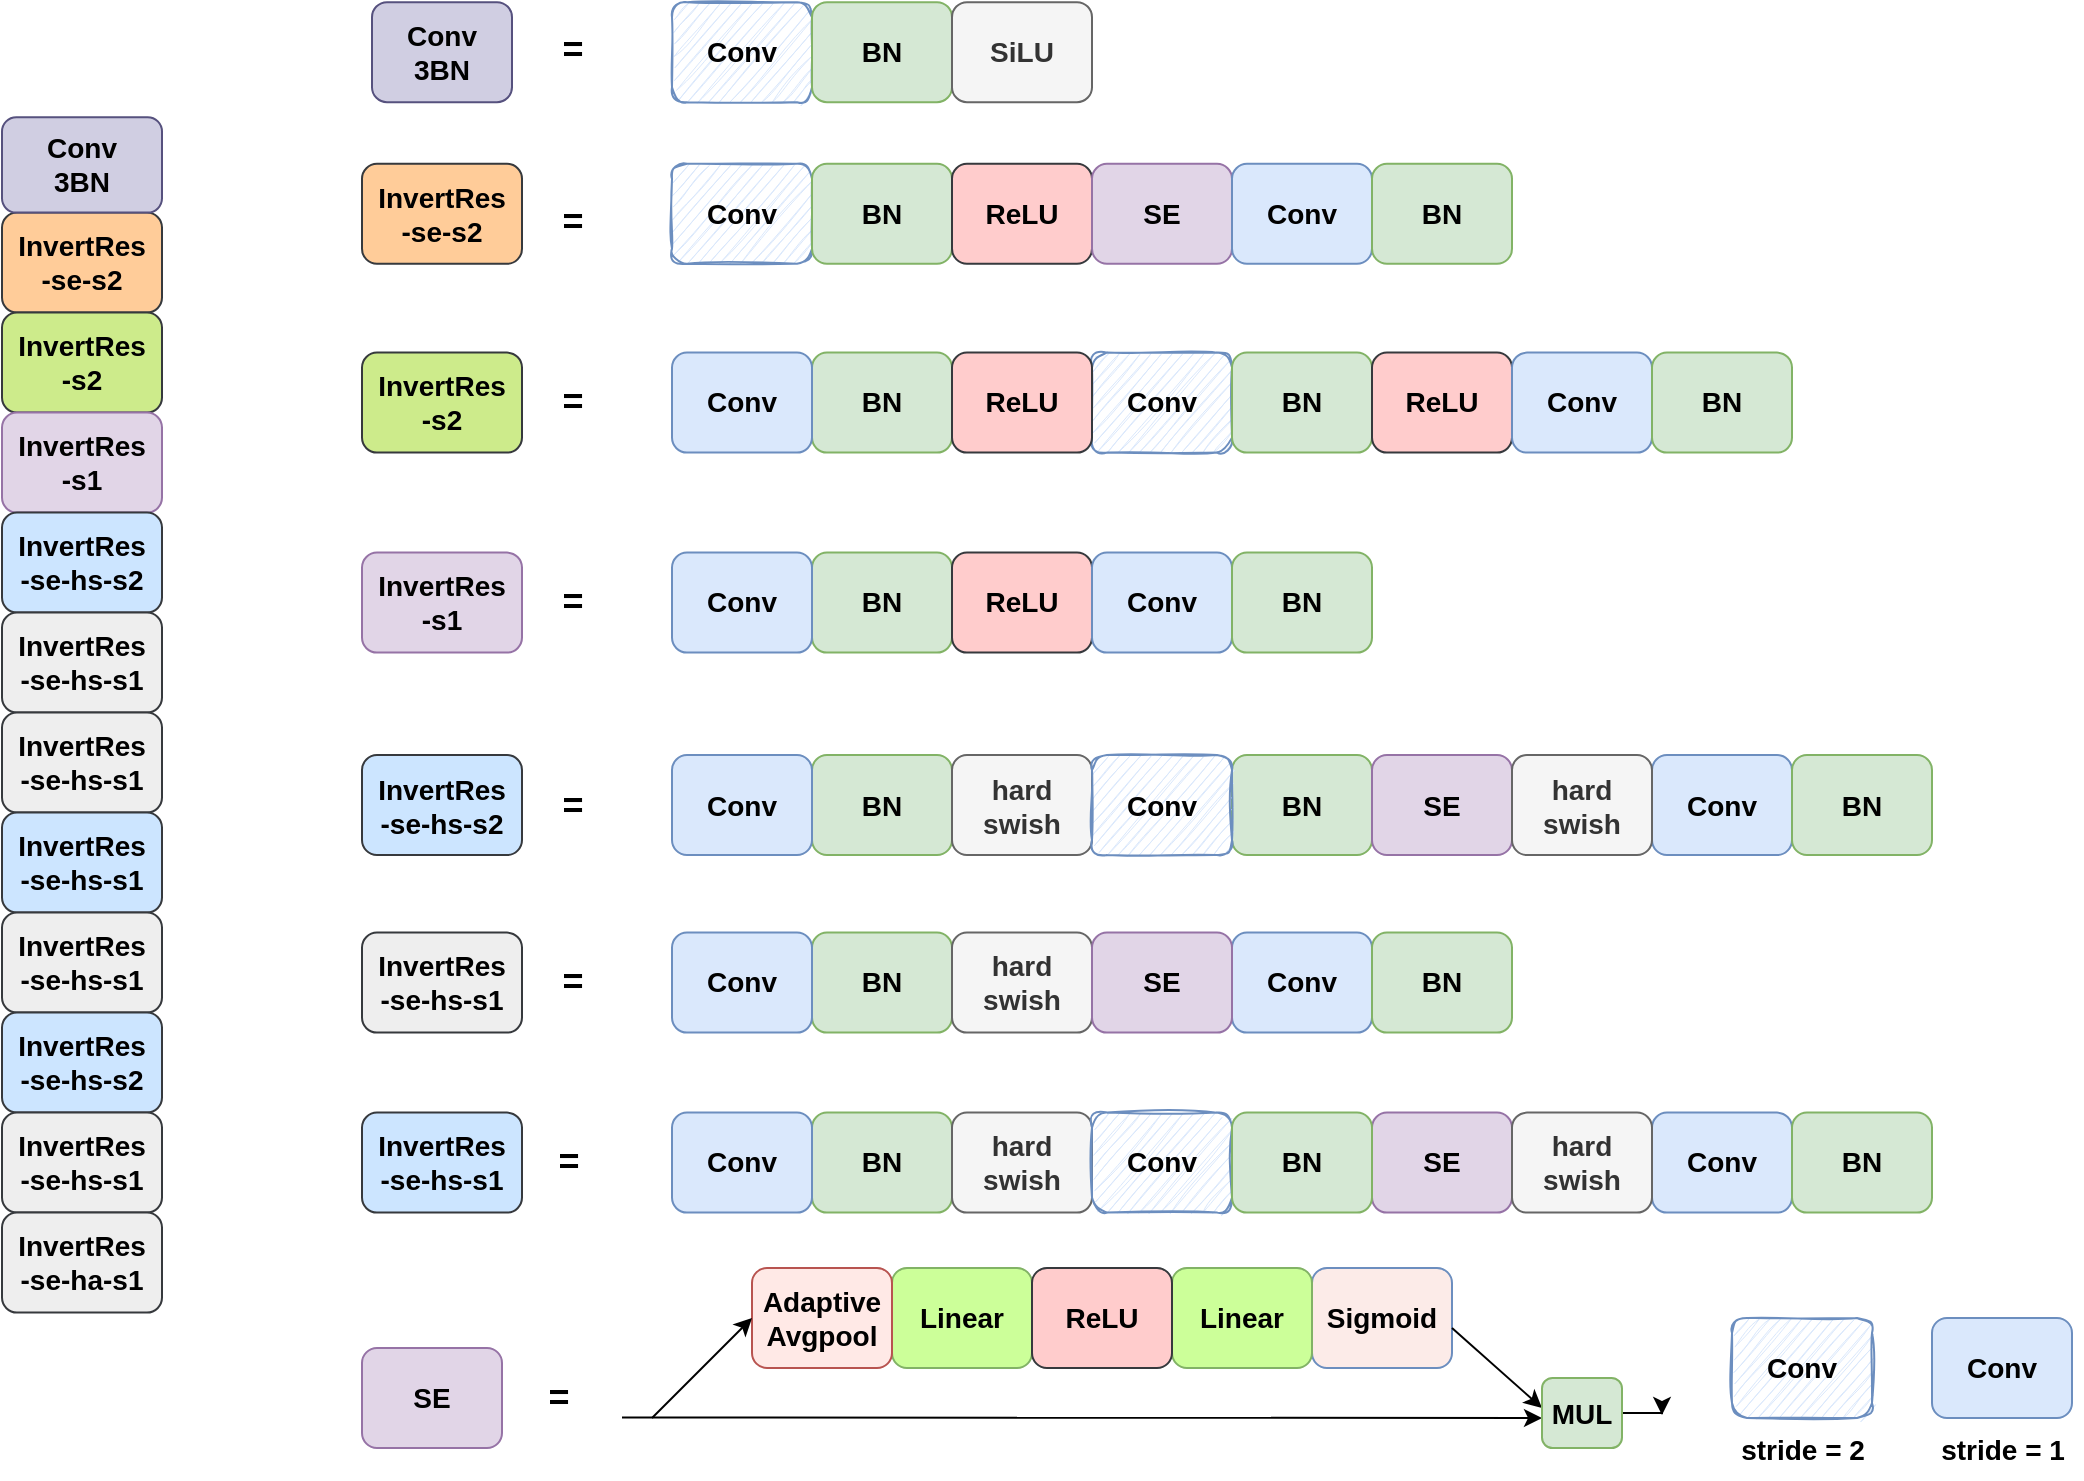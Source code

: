 <mxfile version="17.3.0" type="github">
  <diagram id="fFLvebXXGbW9vtuVLZE-" name="Page-1">
    <mxGraphModel dx="1718" dy="834" grid="1" gridSize="10" guides="1" tooltips="1" connect="1" arrows="1" fold="1" page="1" pageScale="1" pageWidth="2339" pageHeight="3300" math="0" shadow="0">
      <root>
        <mxCell id="0" />
        <mxCell id="1" parent="0" />
        <mxCell id="UiQHVCy8hmidQ73-cAbD-14" value="&lt;b&gt;&lt;font style=&quot;font-size: 14px&quot;&gt;Conv&lt;br&gt;3BN&lt;/font&gt;&lt;/b&gt;" style="rounded=1;whiteSpace=wrap;html=1;fillColor=#d0cee2;strokeColor=#56517e;" vertex="1" parent="1">
          <mxGeometry x="805" y="147.09" width="70" height="50" as="geometry" />
        </mxCell>
        <mxCell id="UiQHVCy8hmidQ73-cAbD-15" value="&lt;b&gt;&lt;font style=&quot;font-size: 14px&quot;&gt;Conv&lt;br&gt;&lt;/font&gt;&lt;/b&gt;" style="rounded=1;whiteSpace=wrap;html=1;fillColor=#dae8fc;strokeColor=#6c8ebf;sketch=1;" vertex="1" parent="1">
          <mxGeometry x="955" y="147.09" width="70" height="50" as="geometry" />
        </mxCell>
        <mxCell id="UiQHVCy8hmidQ73-cAbD-16" value="&lt;b&gt;&lt;font style=&quot;font-size: 14px&quot;&gt;BN&lt;br&gt;&lt;/font&gt;&lt;/b&gt;" style="rounded=1;whiteSpace=wrap;html=1;fillColor=#d5e8d4;strokeColor=#82b366;" vertex="1" parent="1">
          <mxGeometry x="1025" y="147.09" width="70" height="50" as="geometry" />
        </mxCell>
        <mxCell id="UiQHVCy8hmidQ73-cAbD-17" value="&lt;b&gt;&lt;font style=&quot;font-size: 14px&quot;&gt;SiLU&lt;br&gt;&lt;/font&gt;&lt;/b&gt;" style="rounded=1;whiteSpace=wrap;html=1;fillColor=#f5f5f5;strokeColor=#666666;fontColor=#333333;" vertex="1" parent="1">
          <mxGeometry x="1095" y="147.09" width="70" height="50" as="geometry" />
        </mxCell>
        <mxCell id="UiQHVCy8hmidQ73-cAbD-18" value="&lt;b&gt;&lt;font style=&quot;font-size: 18px&quot;&gt;=&lt;/font&gt;&lt;/b&gt;" style="text;html=1;align=center;verticalAlign=middle;resizable=0;points=[];autosize=1;strokeColor=none;fillColor=none;fontSize=14;" vertex="1" parent="1">
          <mxGeometry x="890" y="161.09" width="30" height="20" as="geometry" />
        </mxCell>
        <mxCell id="UiQHVCy8hmidQ73-cAbD-123" value="&lt;b&gt;&lt;font style=&quot;font-size: 14px&quot;&gt;Conv&lt;br&gt;&lt;/font&gt;&lt;/b&gt;" style="rounded=1;whiteSpace=wrap;html=1;fillColor=#dae8fc;strokeColor=#6c8ebf;gradientColor=none;glass=0;sketch=1;" vertex="1" parent="1">
          <mxGeometry x="1485" y="805.0" width="70" height="50" as="geometry" />
        </mxCell>
        <mxCell id="UiQHVCy8hmidQ73-cAbD-124" value="&lt;b&gt;&lt;font style=&quot;font-size: 14px&quot;&gt;stride = 2&lt;/font&gt;&lt;/b&gt;" style="text;html=1;align=center;verticalAlign=middle;resizable=0;points=[];autosize=1;strokeColor=none;fillColor=none;fontSize=18;" vertex="1" parent="1">
          <mxGeometry x="1480" y="855.0" width="80" height="30" as="geometry" />
        </mxCell>
        <mxCell id="UiQHVCy8hmidQ73-cAbD-125" value="&lt;b&gt;&lt;font style=&quot;font-size: 14px&quot;&gt;stride = 1&lt;/font&gt;&lt;/b&gt;" style="text;html=1;align=center;verticalAlign=middle;resizable=0;points=[];autosize=1;strokeColor=none;fillColor=none;fontSize=18;" vertex="1" parent="1">
          <mxGeometry x="1580" y="855.0" width="80" height="30" as="geometry" />
        </mxCell>
        <mxCell id="UiQHVCy8hmidQ73-cAbD-126" value="&lt;b&gt;&lt;font style=&quot;font-size: 14px&quot;&gt;Conv&lt;br&gt;&lt;/font&gt;&lt;/b&gt;" style="rounded=1;whiteSpace=wrap;html=1;fillColor=#dae8fc;strokeColor=#6c8ebf;" vertex="1" parent="1">
          <mxGeometry x="1585" y="805.0" width="70" height="50" as="geometry" />
        </mxCell>
        <mxCell id="UiQHVCy8hmidQ73-cAbD-127" value="&lt;b&gt;&lt;font style=&quot;font-size: 14px&quot;&gt;InvertRes&lt;br&gt;-se-s2&lt;br&gt;&lt;/font&gt;&lt;/b&gt;" style="rounded=1;whiteSpace=wrap;html=1;fillColor=#ffcc99;strokeColor=#36393d;" vertex="1" parent="1">
          <mxGeometry x="620" y="252.31" width="80" height="50" as="geometry" />
        </mxCell>
        <mxCell id="UiQHVCy8hmidQ73-cAbD-128" value="&lt;b&gt;&lt;font style=&quot;font-size: 14px&quot;&gt;Conv&lt;br&gt;3BN&lt;/font&gt;&lt;/b&gt;" style="rounded=1;whiteSpace=wrap;html=1;fillColor=#d0cee2;strokeColor=#56517e;" vertex="1" parent="1">
          <mxGeometry x="620" y="204.61" width="80" height="47.7" as="geometry" />
        </mxCell>
        <mxCell id="UiQHVCy8hmidQ73-cAbD-180" value="&lt;b&gt;&lt;font style=&quot;font-size: 14px&quot;&gt;InvertRes&lt;br&gt;-s2&lt;br&gt;&lt;/font&gt;&lt;/b&gt;" style="rounded=1;whiteSpace=wrap;html=1;fillColor=#cdeb8b;strokeColor=#36393d;" vertex="1" parent="1">
          <mxGeometry x="620" y="302.31" width="80" height="50" as="geometry" />
        </mxCell>
        <mxCell id="UiQHVCy8hmidQ73-cAbD-181" value="&lt;b&gt;&lt;font style=&quot;font-size: 14px&quot;&gt;InvertRes&lt;br&gt;-s1&lt;br&gt;&lt;/font&gt;&lt;/b&gt;" style="rounded=1;whiteSpace=wrap;html=1;fillColor=#e1d5e7;strokeColor=#9673a6;" vertex="1" parent="1">
          <mxGeometry x="620" y="352.31" width="80" height="50" as="geometry" />
        </mxCell>
        <mxCell id="UiQHVCy8hmidQ73-cAbD-182" value="&lt;b&gt;&lt;font style=&quot;font-size: 14px&quot;&gt;InvertRes&lt;br&gt;-se-hs-s2&lt;br&gt;&lt;/font&gt;&lt;/b&gt;" style="rounded=1;whiteSpace=wrap;html=1;fillColor=#cce5ff;strokeColor=#36393d;" vertex="1" parent="1">
          <mxGeometry x="620" y="402.31" width="80" height="50" as="geometry" />
        </mxCell>
        <mxCell id="UiQHVCy8hmidQ73-cAbD-183" value="&lt;b&gt;&lt;font style=&quot;font-size: 14px&quot;&gt;InvertRes&lt;br&gt;-se-hs-s1&lt;br&gt;&lt;/font&gt;&lt;/b&gt;" style="rounded=1;whiteSpace=wrap;html=1;fillColor=#eeeeee;strokeColor=#36393d;" vertex="1" parent="1">
          <mxGeometry x="620" y="452.31" width="80" height="50" as="geometry" />
        </mxCell>
        <mxCell id="UiQHVCy8hmidQ73-cAbD-184" value="&lt;b&gt;&lt;font style=&quot;font-size: 14px&quot;&gt;InvertRes&lt;br&gt;-se-hs-s1&lt;br&gt;&lt;/font&gt;&lt;/b&gt;" style="rounded=1;whiteSpace=wrap;html=1;fillColor=#eeeeee;strokeColor=#36393d;" vertex="1" parent="1">
          <mxGeometry x="620" y="502.31" width="80" height="50" as="geometry" />
        </mxCell>
        <mxCell id="UiQHVCy8hmidQ73-cAbD-185" value="&lt;b&gt;&lt;font style=&quot;font-size: 14px&quot;&gt;InvertRes&lt;br&gt;-se-hs-s1&lt;br&gt;&lt;/font&gt;&lt;/b&gt;" style="rounded=1;whiteSpace=wrap;html=1;fillColor=#cce5ff;strokeColor=#36393d;" vertex="1" parent="1">
          <mxGeometry x="620" y="552.31" width="80" height="50" as="geometry" />
        </mxCell>
        <mxCell id="UiQHVCy8hmidQ73-cAbD-186" value="&lt;b&gt;&lt;font style=&quot;font-size: 14px&quot;&gt;InvertRes&lt;br&gt;-se-hs-s1&lt;br&gt;&lt;/font&gt;&lt;/b&gt;" style="rounded=1;whiteSpace=wrap;html=1;fillColor=#eeeeee;strokeColor=#36393d;" vertex="1" parent="1">
          <mxGeometry x="620" y="602.31" width="80" height="50" as="geometry" />
        </mxCell>
        <mxCell id="UiQHVCy8hmidQ73-cAbD-187" value="&lt;b&gt;&lt;font style=&quot;font-size: 14px&quot;&gt;InvertRes&lt;br&gt;-se-hs-s2&lt;br&gt;&lt;/font&gt;&lt;/b&gt;" style="rounded=1;whiteSpace=wrap;html=1;fillColor=#cce5ff;strokeColor=#36393d;" vertex="1" parent="1">
          <mxGeometry x="620" y="652.31" width="80" height="50" as="geometry" />
        </mxCell>
        <mxCell id="UiQHVCy8hmidQ73-cAbD-188" value="&lt;b&gt;&lt;font style=&quot;font-size: 14px&quot;&gt;InvertRes&lt;br&gt;-se-hs-s1&lt;br&gt;&lt;/font&gt;&lt;/b&gt;" style="rounded=1;whiteSpace=wrap;html=1;fillColor=#eeeeee;strokeColor=#36393d;" vertex="1" parent="1">
          <mxGeometry x="620" y="702.31" width="80" height="50" as="geometry" />
        </mxCell>
        <mxCell id="UiQHVCy8hmidQ73-cAbD-189" value="&lt;b&gt;&lt;font style=&quot;font-size: 14px&quot;&gt;InvertRes&lt;br&gt;-se-ha-s1&lt;br&gt;&lt;/font&gt;&lt;/b&gt;" style="rounded=1;whiteSpace=wrap;html=1;fillColor=#eeeeee;strokeColor=#36393d;" vertex="1" parent="1">
          <mxGeometry x="620" y="752.31" width="80" height="50" as="geometry" />
        </mxCell>
        <mxCell id="UiQHVCy8hmidQ73-cAbD-190" value="&lt;b&gt;&lt;font style=&quot;font-size: 14px&quot;&gt;InvertRes&lt;br&gt;-se-s2&lt;br&gt;&lt;/font&gt;&lt;/b&gt;" style="rounded=1;whiteSpace=wrap;html=1;fillColor=#ffcc99;strokeColor=#36393d;" vertex="1" parent="1">
          <mxGeometry x="800" y="227.9" width="80" height="50" as="geometry" />
        </mxCell>
        <mxCell id="UiQHVCy8hmidQ73-cAbD-191" value="&lt;b&gt;&lt;font style=&quot;font-size: 18px&quot;&gt;=&lt;/font&gt;&lt;/b&gt;" style="text;html=1;align=center;verticalAlign=middle;resizable=0;points=[];autosize=1;strokeColor=none;fillColor=none;fontSize=14;" vertex="1" parent="1">
          <mxGeometry x="890" y="247.4" width="30" height="20" as="geometry" />
        </mxCell>
        <mxCell id="UiQHVCy8hmidQ73-cAbD-192" value="&lt;b&gt;&lt;font style=&quot;font-size: 14px&quot;&gt;Conv&lt;br&gt;&lt;/font&gt;&lt;/b&gt;" style="rounded=1;whiteSpace=wrap;html=1;fillColor=#dae8fc;strokeColor=#6c8ebf;sketch=1;" vertex="1" parent="1">
          <mxGeometry x="955" y="227.9" width="70" height="50" as="geometry" />
        </mxCell>
        <mxCell id="UiQHVCy8hmidQ73-cAbD-193" value="&lt;b&gt;&lt;font style=&quot;font-size: 14px&quot;&gt;BN&lt;br&gt;&lt;/font&gt;&lt;/b&gt;" style="rounded=1;whiteSpace=wrap;html=1;fillColor=#d5e8d4;strokeColor=#82b366;" vertex="1" parent="1">
          <mxGeometry x="1025" y="227.9" width="70" height="50" as="geometry" />
        </mxCell>
        <mxCell id="UiQHVCy8hmidQ73-cAbD-194" value="&lt;b&gt;&lt;font style=&quot;font-size: 14px&quot;&gt;ReLU&lt;br&gt;&lt;/font&gt;&lt;/b&gt;" style="rounded=1;whiteSpace=wrap;html=1;fillColor=#ffcccc;strokeColor=#36393d;" vertex="1" parent="1">
          <mxGeometry x="1095" y="227.9" width="70" height="50" as="geometry" />
        </mxCell>
        <mxCell id="UiQHVCy8hmidQ73-cAbD-195" value="&lt;b&gt;&lt;font style=&quot;font-size: 14px&quot;&gt;SE&lt;br&gt;&lt;/font&gt;&lt;/b&gt;" style="rounded=1;whiteSpace=wrap;html=1;fillColor=#e1d5e7;strokeColor=#9673a6;" vertex="1" parent="1">
          <mxGeometry x="1165" y="227.9" width="70" height="50" as="geometry" />
        </mxCell>
        <mxCell id="UiQHVCy8hmidQ73-cAbD-198" value="&lt;b&gt;&lt;font style=&quot;font-size: 14px&quot;&gt;Conv&lt;br&gt;&lt;/font&gt;&lt;/b&gt;" style="rounded=1;whiteSpace=wrap;html=1;fillColor=#dae8fc;strokeColor=#6c8ebf;" vertex="1" parent="1">
          <mxGeometry x="1235" y="227.9" width="70" height="50" as="geometry" />
        </mxCell>
        <mxCell id="UiQHVCy8hmidQ73-cAbD-199" value="&lt;b&gt;&lt;font style=&quot;font-size: 14px&quot;&gt;BN&lt;br&gt;&lt;/font&gt;&lt;/b&gt;" style="rounded=1;whiteSpace=wrap;html=1;fillColor=#d5e8d4;strokeColor=#82b366;" vertex="1" parent="1">
          <mxGeometry x="1305" y="227.9" width="70" height="50" as="geometry" />
        </mxCell>
        <mxCell id="UiQHVCy8hmidQ73-cAbD-200" value="&lt;b&gt;&lt;font style=&quot;font-size: 14px&quot;&gt;InvertRes&lt;br&gt;-s2&lt;br&gt;&lt;/font&gt;&lt;/b&gt;" style="rounded=1;whiteSpace=wrap;html=1;fillColor=#cdeb8b;strokeColor=#36393d;" vertex="1" parent="1">
          <mxGeometry x="800" y="322.31" width="80" height="50" as="geometry" />
        </mxCell>
        <mxCell id="UiQHVCy8hmidQ73-cAbD-201" value="&lt;b&gt;&lt;font style=&quot;font-size: 18px&quot;&gt;=&lt;/font&gt;&lt;/b&gt;" style="text;html=1;align=center;verticalAlign=middle;resizable=0;points=[];autosize=1;strokeColor=none;fillColor=none;fontSize=14;" vertex="1" parent="1">
          <mxGeometry x="890" y="337.31" width="30" height="20" as="geometry" />
        </mxCell>
        <mxCell id="UiQHVCy8hmidQ73-cAbD-202" value="&lt;b&gt;&lt;font style=&quot;font-size: 14px&quot;&gt;Conv&lt;br&gt;&lt;/font&gt;&lt;/b&gt;" style="rounded=1;whiteSpace=wrap;html=1;fillColor=#dae8fc;strokeColor=#6c8ebf;sketch=1;" vertex="1" parent="1">
          <mxGeometry x="1165" y="322.31" width="70" height="50" as="geometry" />
        </mxCell>
        <mxCell id="UiQHVCy8hmidQ73-cAbD-203" value="&lt;b&gt;&lt;font style=&quot;font-size: 14px&quot;&gt;BN&lt;br&gt;&lt;/font&gt;&lt;/b&gt;" style="rounded=1;whiteSpace=wrap;html=1;fillColor=#d5e8d4;strokeColor=#82b366;" vertex="1" parent="1">
          <mxGeometry x="1025" y="322.31" width="70" height="50" as="geometry" />
        </mxCell>
        <mxCell id="UiQHVCy8hmidQ73-cAbD-204" value="&lt;b&gt;&lt;font style=&quot;font-size: 14px&quot;&gt;ReLU&lt;br&gt;&lt;/font&gt;&lt;/b&gt;" style="rounded=1;whiteSpace=wrap;html=1;fillColor=#ffcccc;strokeColor=#36393d;" vertex="1" parent="1">
          <mxGeometry x="1095" y="322.31" width="70" height="50" as="geometry" />
        </mxCell>
        <mxCell id="UiQHVCy8hmidQ73-cAbD-206" value="&lt;b&gt;&lt;font style=&quot;font-size: 14px&quot;&gt;Conv&lt;br&gt;&lt;/font&gt;&lt;/b&gt;" style="rounded=1;whiteSpace=wrap;html=1;fillColor=#dae8fc;strokeColor=#6c8ebf;" vertex="1" parent="1">
          <mxGeometry x="955" y="322.31" width="70" height="50" as="geometry" />
        </mxCell>
        <mxCell id="UiQHVCy8hmidQ73-cAbD-207" value="&lt;b&gt;&lt;font style=&quot;font-size: 14px&quot;&gt;BN&lt;br&gt;&lt;/font&gt;&lt;/b&gt;" style="rounded=1;whiteSpace=wrap;html=1;fillColor=#d5e8d4;strokeColor=#82b366;" vertex="1" parent="1">
          <mxGeometry x="1235" y="322.31" width="70" height="50" as="geometry" />
        </mxCell>
        <mxCell id="UiQHVCy8hmidQ73-cAbD-208" value="&lt;b&gt;&lt;font style=&quot;font-size: 14px&quot;&gt;ReLU&lt;br&gt;&lt;/font&gt;&lt;/b&gt;" style="rounded=1;whiteSpace=wrap;html=1;fillColor=#ffcccc;strokeColor=#36393d;" vertex="1" parent="1">
          <mxGeometry x="1305" y="322.31" width="70" height="50" as="geometry" />
        </mxCell>
        <mxCell id="UiQHVCy8hmidQ73-cAbD-210" value="&lt;b&gt;&lt;font style=&quot;font-size: 14px&quot;&gt;Conv&lt;br&gt;&lt;/font&gt;&lt;/b&gt;" style="rounded=1;whiteSpace=wrap;html=1;fillColor=#dae8fc;strokeColor=#6c8ebf;" vertex="1" parent="1">
          <mxGeometry x="1375" y="322.31" width="70" height="50" as="geometry" />
        </mxCell>
        <mxCell id="UiQHVCy8hmidQ73-cAbD-211" value="&lt;b&gt;&lt;font style=&quot;font-size: 14px&quot;&gt;BN&lt;br&gt;&lt;/font&gt;&lt;/b&gt;" style="rounded=1;whiteSpace=wrap;html=1;fillColor=#d5e8d4;strokeColor=#82b366;" vertex="1" parent="1">
          <mxGeometry x="1445" y="322.31" width="70" height="50" as="geometry" />
        </mxCell>
        <mxCell id="UiQHVCy8hmidQ73-cAbD-212" value="&lt;b&gt;&lt;font style=&quot;font-size: 14px&quot;&gt;InvertRes&lt;br&gt;-s1&lt;br&gt;&lt;/font&gt;&lt;/b&gt;" style="rounded=1;whiteSpace=wrap;html=1;fillColor=#e1d5e7;strokeColor=#9673a6;" vertex="1" parent="1">
          <mxGeometry x="800" y="422.31" width="80" height="50" as="geometry" />
        </mxCell>
        <mxCell id="UiQHVCy8hmidQ73-cAbD-213" value="&lt;b&gt;&lt;font style=&quot;font-size: 18px&quot;&gt;=&lt;/font&gt;&lt;/b&gt;" style="text;html=1;align=center;verticalAlign=middle;resizable=0;points=[];autosize=1;strokeColor=none;fillColor=none;fontSize=14;" vertex="1" parent="1">
          <mxGeometry x="890" y="437.31" width="30" height="20" as="geometry" />
        </mxCell>
        <mxCell id="UiQHVCy8hmidQ73-cAbD-215" value="&lt;b&gt;&lt;font style=&quot;font-size: 14px&quot;&gt;BN&lt;br&gt;&lt;/font&gt;&lt;/b&gt;" style="rounded=1;whiteSpace=wrap;html=1;fillColor=#d5e8d4;strokeColor=#82b366;" vertex="1" parent="1">
          <mxGeometry x="1025" y="422.31" width="70" height="50" as="geometry" />
        </mxCell>
        <mxCell id="UiQHVCy8hmidQ73-cAbD-216" value="&lt;b&gt;&lt;font style=&quot;font-size: 14px&quot;&gt;ReLU&lt;br&gt;&lt;/font&gt;&lt;/b&gt;" style="rounded=1;whiteSpace=wrap;html=1;fillColor=#ffcccc;strokeColor=#36393d;" vertex="1" parent="1">
          <mxGeometry x="1095" y="422.31" width="70" height="50" as="geometry" />
        </mxCell>
        <mxCell id="UiQHVCy8hmidQ73-cAbD-218" value="&lt;b&gt;&lt;font style=&quot;font-size: 14px&quot;&gt;Conv&lt;br&gt;&lt;/font&gt;&lt;/b&gt;" style="rounded=1;whiteSpace=wrap;html=1;fillColor=#dae8fc;strokeColor=#6c8ebf;" vertex="1" parent="1">
          <mxGeometry x="1165" y="422.31" width="70" height="50" as="geometry" />
        </mxCell>
        <mxCell id="UiQHVCy8hmidQ73-cAbD-219" value="&lt;b&gt;&lt;font style=&quot;font-size: 14px&quot;&gt;BN&lt;br&gt;&lt;/font&gt;&lt;/b&gt;" style="rounded=1;whiteSpace=wrap;html=1;fillColor=#d5e8d4;strokeColor=#82b366;" vertex="1" parent="1">
          <mxGeometry x="1235" y="422.31" width="70" height="50" as="geometry" />
        </mxCell>
        <mxCell id="UiQHVCy8hmidQ73-cAbD-220" value="&lt;b&gt;&lt;font style=&quot;font-size: 14px&quot;&gt;Conv&lt;br&gt;&lt;/font&gt;&lt;/b&gt;" style="rounded=1;whiteSpace=wrap;html=1;fillColor=#dae8fc;strokeColor=#6c8ebf;" vertex="1" parent="1">
          <mxGeometry x="955" y="422.31" width="70" height="50" as="geometry" />
        </mxCell>
        <mxCell id="UiQHVCy8hmidQ73-cAbD-221" value="&lt;b&gt;&lt;font style=&quot;font-size: 14px&quot;&gt;InvertRes&lt;br&gt;-se-hs-s2&lt;br&gt;&lt;/font&gt;&lt;/b&gt;" style="rounded=1;whiteSpace=wrap;html=1;fillColor=#cce5ff;strokeColor=#36393d;" vertex="1" parent="1">
          <mxGeometry x="800" y="523.53" width="80" height="50" as="geometry" />
        </mxCell>
        <mxCell id="UiQHVCy8hmidQ73-cAbD-222" value="&lt;b&gt;&lt;font style=&quot;font-size: 18px&quot;&gt;=&lt;/font&gt;&lt;/b&gt;" style="text;html=1;align=center;verticalAlign=middle;resizable=0;points=[];autosize=1;strokeColor=none;fillColor=none;fontSize=14;" vertex="1" parent="1">
          <mxGeometry x="890" y="538.53" width="30" height="20" as="geometry" />
        </mxCell>
        <mxCell id="UiQHVCy8hmidQ73-cAbD-223" value="&lt;b&gt;&lt;font style=&quot;font-size: 14px&quot;&gt;BN&lt;br&gt;&lt;/font&gt;&lt;/b&gt;" style="rounded=1;whiteSpace=wrap;html=1;fillColor=#d5e8d4;strokeColor=#82b366;" vertex="1" parent="1">
          <mxGeometry x="1025" y="523.53" width="70" height="50" as="geometry" />
        </mxCell>
        <mxCell id="UiQHVCy8hmidQ73-cAbD-224" value="&lt;b&gt;&lt;font style=&quot;font-size: 14px&quot;&gt;hard&lt;br&gt;swish&lt;br&gt;&lt;/font&gt;&lt;/b&gt;" style="rounded=1;whiteSpace=wrap;html=1;fillColor=#f5f5f5;strokeColor=#666666;fontColor=#333333;" vertex="1" parent="1">
          <mxGeometry x="1095" y="523.53" width="70" height="50" as="geometry" />
        </mxCell>
        <mxCell id="UiQHVCy8hmidQ73-cAbD-225" value="&lt;b&gt;&lt;font style=&quot;font-size: 14px&quot;&gt;Conv&lt;br&gt;&lt;/font&gt;&lt;/b&gt;" style="rounded=1;whiteSpace=wrap;html=1;fillColor=#dae8fc;strokeColor=#6c8ebf;" vertex="1" parent="1">
          <mxGeometry x="1445" y="523.53" width="70" height="50" as="geometry" />
        </mxCell>
        <mxCell id="UiQHVCy8hmidQ73-cAbD-226" value="&lt;b&gt;&lt;font style=&quot;font-size: 14px&quot;&gt;BN&lt;br&gt;&lt;/font&gt;&lt;/b&gt;" style="rounded=1;whiteSpace=wrap;html=1;fillColor=#d5e8d4;strokeColor=#82b366;" vertex="1" parent="1">
          <mxGeometry x="1235" y="523.53" width="70" height="50" as="geometry" />
        </mxCell>
        <mxCell id="UiQHVCy8hmidQ73-cAbD-227" value="&lt;b&gt;&lt;font style=&quot;font-size: 14px&quot;&gt;Conv&lt;br&gt;&lt;/font&gt;&lt;/b&gt;" style="rounded=1;whiteSpace=wrap;html=1;fillColor=#dae8fc;strokeColor=#6c8ebf;" vertex="1" parent="1">
          <mxGeometry x="955" y="523.53" width="70" height="50" as="geometry" />
        </mxCell>
        <mxCell id="UiQHVCy8hmidQ73-cAbD-228" value="&lt;b&gt;&lt;font style=&quot;font-size: 14px&quot;&gt;Conv&lt;br&gt;&lt;/font&gt;&lt;/b&gt;" style="rounded=1;whiteSpace=wrap;html=1;fillColor=#dae8fc;strokeColor=#6c8ebf;sketch=1;" vertex="1" parent="1">
          <mxGeometry x="1165" y="523.53" width="70" height="50" as="geometry" />
        </mxCell>
        <mxCell id="UiQHVCy8hmidQ73-cAbD-229" value="&lt;b&gt;&lt;font style=&quot;font-size: 14px&quot;&gt;SE&lt;br&gt;&lt;/font&gt;&lt;/b&gt;" style="rounded=1;whiteSpace=wrap;html=1;fillColor=#e1d5e7;strokeColor=#9673a6;" vertex="1" parent="1">
          <mxGeometry x="1305" y="523.53" width="70" height="50" as="geometry" />
        </mxCell>
        <mxCell id="UiQHVCy8hmidQ73-cAbD-230" value="&lt;b&gt;&lt;font style=&quot;font-size: 14px&quot;&gt;hard&lt;br&gt;swish&lt;br&gt;&lt;/font&gt;&lt;/b&gt;" style="rounded=1;whiteSpace=wrap;html=1;fillColor=#f5f5f5;strokeColor=#666666;fontColor=#333333;" vertex="1" parent="1">
          <mxGeometry x="1375" y="523.53" width="70" height="50" as="geometry" />
        </mxCell>
        <mxCell id="UiQHVCy8hmidQ73-cAbD-231" value="&lt;b&gt;&lt;font style=&quot;font-size: 14px&quot;&gt;BN&lt;br&gt;&lt;/font&gt;&lt;/b&gt;" style="rounded=1;whiteSpace=wrap;html=1;fillColor=#d5e8d4;strokeColor=#82b366;" vertex="1" parent="1">
          <mxGeometry x="1515" y="523.53" width="70" height="50" as="geometry" />
        </mxCell>
        <mxCell id="UiQHVCy8hmidQ73-cAbD-233" value="&lt;b&gt;&lt;font style=&quot;font-size: 14px&quot;&gt;InvertRes&lt;br&gt;-se-hs-s1&lt;br&gt;&lt;/font&gt;&lt;/b&gt;" style="rounded=1;whiteSpace=wrap;html=1;fillColor=#eeeeee;strokeColor=#36393d;" vertex="1" parent="1">
          <mxGeometry x="800" y="612.31" width="80" height="50" as="geometry" />
        </mxCell>
        <mxCell id="UiQHVCy8hmidQ73-cAbD-234" value="&lt;b&gt;&lt;font style=&quot;font-size: 18px&quot;&gt;=&lt;/font&gt;&lt;/b&gt;" style="text;html=1;align=center;verticalAlign=middle;resizable=0;points=[];autosize=1;strokeColor=none;fillColor=none;fontSize=14;" vertex="1" parent="1">
          <mxGeometry x="890" y="627.31" width="30" height="20" as="geometry" />
        </mxCell>
        <mxCell id="UiQHVCy8hmidQ73-cAbD-235" value="&lt;b&gt;&lt;font style=&quot;font-size: 14px&quot;&gt;BN&lt;br&gt;&lt;/font&gt;&lt;/b&gt;" style="rounded=1;whiteSpace=wrap;html=1;fillColor=#d5e8d4;strokeColor=#82b366;" vertex="1" parent="1">
          <mxGeometry x="1025" y="612.31" width="70" height="50" as="geometry" />
        </mxCell>
        <mxCell id="UiQHVCy8hmidQ73-cAbD-237" value="&lt;b&gt;&lt;font style=&quot;font-size: 14px&quot;&gt;Conv&lt;br&gt;&lt;/font&gt;&lt;/b&gt;" style="rounded=1;whiteSpace=wrap;html=1;fillColor=#dae8fc;strokeColor=#6c8ebf;" vertex="1" parent="1">
          <mxGeometry x="1235" y="612.31" width="70" height="50" as="geometry" />
        </mxCell>
        <mxCell id="UiQHVCy8hmidQ73-cAbD-238" value="&lt;b&gt;&lt;font style=&quot;font-size: 14px&quot;&gt;BN&lt;br&gt;&lt;/font&gt;&lt;/b&gt;" style="rounded=1;whiteSpace=wrap;html=1;fillColor=#d5e8d4;strokeColor=#82b366;" vertex="1" parent="1">
          <mxGeometry x="1305" y="612.31" width="70" height="50" as="geometry" />
        </mxCell>
        <mxCell id="UiQHVCy8hmidQ73-cAbD-239" value="&lt;b&gt;&lt;font style=&quot;font-size: 14px&quot;&gt;Conv&lt;br&gt;&lt;/font&gt;&lt;/b&gt;" style="rounded=1;whiteSpace=wrap;html=1;fillColor=#dae8fc;strokeColor=#6c8ebf;" vertex="1" parent="1">
          <mxGeometry x="955" y="612.31" width="70" height="50" as="geometry" />
        </mxCell>
        <mxCell id="UiQHVCy8hmidQ73-cAbD-240" value="&lt;b&gt;&lt;font style=&quot;font-size: 14px&quot;&gt;hard&lt;br&gt;swish&lt;br&gt;&lt;/font&gt;&lt;/b&gt;" style="rounded=1;whiteSpace=wrap;html=1;fillColor=#f5f5f5;strokeColor=#666666;fontColor=#333333;" vertex="1" parent="1">
          <mxGeometry x="1095" y="612.31" width="70" height="50" as="geometry" />
        </mxCell>
        <mxCell id="UiQHVCy8hmidQ73-cAbD-241" value="&lt;b&gt;&lt;font style=&quot;font-size: 14px&quot;&gt;SE&lt;br&gt;&lt;/font&gt;&lt;/b&gt;" style="rounded=1;whiteSpace=wrap;html=1;fillColor=#e1d5e7;strokeColor=#9673a6;" vertex="1" parent="1">
          <mxGeometry x="1165" y="612.31" width="70" height="50" as="geometry" />
        </mxCell>
        <mxCell id="UiQHVCy8hmidQ73-cAbD-242" value="&lt;b&gt;&lt;font style=&quot;font-size: 14px&quot;&gt;InvertRes&lt;br&gt;-se-hs-s1&lt;br&gt;&lt;/font&gt;&lt;/b&gt;" style="rounded=1;whiteSpace=wrap;html=1;fillColor=#cce5ff;strokeColor=#36393d;" vertex="1" parent="1">
          <mxGeometry x="800" y="702.31" width="80" height="50" as="geometry" />
        </mxCell>
        <mxCell id="UiQHVCy8hmidQ73-cAbD-243" value="&lt;b&gt;&lt;font style=&quot;font-size: 18px&quot;&gt;=&lt;/font&gt;&lt;/b&gt;" style="text;html=1;align=center;verticalAlign=middle;resizable=0;points=[];autosize=1;strokeColor=none;fillColor=none;fontSize=14;" vertex="1" parent="1">
          <mxGeometry x="887.5" y="717.31" width="30" height="20" as="geometry" />
        </mxCell>
        <mxCell id="UiQHVCy8hmidQ73-cAbD-244" value="&lt;b&gt;&lt;font style=&quot;font-size: 14px&quot;&gt;BN&lt;br&gt;&lt;/font&gt;&lt;/b&gt;" style="rounded=1;whiteSpace=wrap;html=1;fillColor=#d5e8d4;strokeColor=#82b366;" vertex="1" parent="1">
          <mxGeometry x="1025" y="702.31" width="70" height="50" as="geometry" />
        </mxCell>
        <mxCell id="UiQHVCy8hmidQ73-cAbD-245" value="&lt;b&gt;&lt;font style=&quot;font-size: 14px&quot;&gt;Conv&lt;br&gt;&lt;/font&gt;&lt;/b&gt;" style="rounded=1;whiteSpace=wrap;html=1;fillColor=#dae8fc;strokeColor=#6c8ebf;" vertex="1" parent="1">
          <mxGeometry x="1445" y="702.31" width="70" height="50" as="geometry" />
        </mxCell>
        <mxCell id="UiQHVCy8hmidQ73-cAbD-246" value="&lt;b&gt;&lt;font style=&quot;font-size: 14px&quot;&gt;BN&lt;br&gt;&lt;/font&gt;&lt;/b&gt;" style="rounded=1;whiteSpace=wrap;html=1;fillColor=#d5e8d4;strokeColor=#82b366;" vertex="1" parent="1">
          <mxGeometry x="1515" y="702.31" width="70" height="50" as="geometry" />
        </mxCell>
        <mxCell id="UiQHVCy8hmidQ73-cAbD-247" value="&lt;b&gt;&lt;font style=&quot;font-size: 14px&quot;&gt;Conv&lt;br&gt;&lt;/font&gt;&lt;/b&gt;" style="rounded=1;whiteSpace=wrap;html=1;fillColor=#dae8fc;strokeColor=#6c8ebf;" vertex="1" parent="1">
          <mxGeometry x="955" y="702.31" width="70" height="50" as="geometry" />
        </mxCell>
        <mxCell id="UiQHVCy8hmidQ73-cAbD-248" value="&lt;b&gt;&lt;font style=&quot;font-size: 14px&quot;&gt;hard&lt;br&gt;swish&lt;br&gt;&lt;/font&gt;&lt;/b&gt;" style="rounded=1;whiteSpace=wrap;html=1;fillColor=#f5f5f5;strokeColor=#666666;fontColor=#333333;" vertex="1" parent="1">
          <mxGeometry x="1095" y="702.31" width="70" height="50" as="geometry" />
        </mxCell>
        <mxCell id="UiQHVCy8hmidQ73-cAbD-249" value="&lt;b&gt;&lt;font style=&quot;font-size: 14px&quot;&gt;SE&lt;br&gt;&lt;/font&gt;&lt;/b&gt;" style="rounded=1;whiteSpace=wrap;html=1;fillColor=#e1d5e7;strokeColor=#9673a6;" vertex="1" parent="1">
          <mxGeometry x="1305" y="702.31" width="70" height="50" as="geometry" />
        </mxCell>
        <mxCell id="UiQHVCy8hmidQ73-cAbD-250" value="&lt;b&gt;&lt;font style=&quot;font-size: 14px&quot;&gt;Conv&lt;br&gt;&lt;/font&gt;&lt;/b&gt;" style="rounded=1;whiteSpace=wrap;html=1;fillColor=#dae8fc;strokeColor=#6c8ebf;sketch=1;" vertex="1" parent="1">
          <mxGeometry x="1165" y="702.31" width="70" height="50" as="geometry" />
        </mxCell>
        <mxCell id="UiQHVCy8hmidQ73-cAbD-251" value="&lt;b&gt;&lt;font style=&quot;font-size: 14px&quot;&gt;BN&lt;br&gt;&lt;/font&gt;&lt;/b&gt;" style="rounded=1;whiteSpace=wrap;html=1;fillColor=#d5e8d4;strokeColor=#82b366;" vertex="1" parent="1">
          <mxGeometry x="1235" y="702.31" width="70" height="50" as="geometry" />
        </mxCell>
        <mxCell id="UiQHVCy8hmidQ73-cAbD-252" value="&lt;b&gt;&lt;font style=&quot;font-size: 14px&quot;&gt;hard&lt;br&gt;swish&lt;br&gt;&lt;/font&gt;&lt;/b&gt;" style="rounded=1;whiteSpace=wrap;html=1;fillColor=#f5f5f5;strokeColor=#666666;fontColor=#333333;" vertex="1" parent="1">
          <mxGeometry x="1375" y="702.31" width="70" height="50" as="geometry" />
        </mxCell>
        <mxCell id="UiQHVCy8hmidQ73-cAbD-253" value="&lt;b&gt;&lt;font style=&quot;font-size: 14px&quot;&gt;SE&lt;br&gt;&lt;/font&gt;&lt;/b&gt;" style="rounded=1;whiteSpace=wrap;html=1;fillColor=#e1d5e7;strokeColor=#9673a6;" vertex="1" parent="1">
          <mxGeometry x="800" y="820" width="70" height="50" as="geometry" />
        </mxCell>
        <mxCell id="UiQHVCy8hmidQ73-cAbD-254" value="&lt;b&gt;&lt;font style=&quot;font-size: 18px&quot;&gt;=&lt;/font&gt;&lt;/b&gt;" style="text;html=1;align=center;verticalAlign=middle;resizable=0;points=[];autosize=1;strokeColor=none;fillColor=none;fontSize=14;" vertex="1" parent="1">
          <mxGeometry x="882.5" y="835" width="30" height="20" as="geometry" />
        </mxCell>
        <mxCell id="UiQHVCy8hmidQ73-cAbD-255" value="" style="endArrow=classic;html=1;rounded=0;" edge="1" parent="1">
          <mxGeometry width="50" height="50" relative="1" as="geometry">
            <mxPoint x="930" y="854.75" as="sourcePoint" />
            <mxPoint x="1390" y="855" as="targetPoint" />
          </mxGeometry>
        </mxCell>
        <mxCell id="UiQHVCy8hmidQ73-cAbD-256" value="&lt;b&gt;&lt;font style=&quot;font-size: 14px&quot;&gt;Linear&lt;br&gt;&lt;/font&gt;&lt;/b&gt;" style="rounded=1;whiteSpace=wrap;html=1;fillColor=#CCFF99;strokeColor=#82B366;" vertex="1" parent="1">
          <mxGeometry x="1065" y="780" width="70" height="50" as="geometry" />
        </mxCell>
        <mxCell id="UiQHVCy8hmidQ73-cAbD-257" value="&lt;b&gt;&lt;font style=&quot;font-size: 14px&quot;&gt;Sigmoid&lt;br&gt;&lt;/font&gt;&lt;/b&gt;" style="rounded=1;whiteSpace=wrap;html=1;fillColor=#FCEBE8;strokeColor=#6c8ebf;" vertex="1" parent="1">
          <mxGeometry x="1275" y="780.0" width="70" height="50" as="geometry" />
        </mxCell>
        <mxCell id="UiQHVCy8hmidQ73-cAbD-258" value="&lt;b&gt;&lt;font style=&quot;font-size: 14px&quot;&gt;Adaptive&lt;br&gt;Avgpool&lt;br&gt;&lt;/font&gt;&lt;/b&gt;" style="rounded=1;whiteSpace=wrap;html=1;fillColor=#FFE9E6;strokeColor=#b85450;" vertex="1" parent="1">
          <mxGeometry x="995" y="780" width="70" height="50" as="geometry" />
        </mxCell>
        <mxCell id="UiQHVCy8hmidQ73-cAbD-260" value="&lt;b&gt;&lt;font style=&quot;font-size: 14px&quot;&gt;Linear&lt;br&gt;&lt;/font&gt;&lt;/b&gt;" style="rounded=1;whiteSpace=wrap;html=1;fillColor=#CCFF99;strokeColor=#82B366;" vertex="1" parent="1">
          <mxGeometry x="1205" y="780" width="70" height="50" as="geometry" />
        </mxCell>
        <mxCell id="UiQHVCy8hmidQ73-cAbD-261" value="" style="endArrow=classic;html=1;rounded=0;" edge="1" parent="1">
          <mxGeometry width="50" height="50" relative="1" as="geometry">
            <mxPoint x="945" y="855" as="sourcePoint" />
            <mxPoint x="995" y="805" as="targetPoint" />
          </mxGeometry>
        </mxCell>
        <mxCell id="UiQHVCy8hmidQ73-cAbD-262" value="" style="endArrow=classic;html=1;rounded=0;" edge="1" parent="1">
          <mxGeometry width="50" height="50" relative="1" as="geometry">
            <mxPoint x="1345" y="810" as="sourcePoint" />
            <mxPoint x="1390" y="850" as="targetPoint" />
          </mxGeometry>
        </mxCell>
        <mxCell id="UiQHVCy8hmidQ73-cAbD-266" style="edgeStyle=orthogonalEdgeStyle;rounded=0;orthogonalLoop=1;jettySize=auto;html=1;" edge="1" parent="1" source="UiQHVCy8hmidQ73-cAbD-263">
          <mxGeometry relative="1" as="geometry">
            <mxPoint x="1450" y="853" as="targetPoint" />
          </mxGeometry>
        </mxCell>
        <mxCell id="UiQHVCy8hmidQ73-cAbD-263" value="&lt;b&gt;&lt;font style=&quot;font-size: 14px&quot;&gt;MUL&lt;br&gt;&lt;/font&gt;&lt;/b&gt;" style="rounded=1;whiteSpace=wrap;html=1;fillColor=#d5e8d4;strokeColor=#82b366;" vertex="1" parent="1">
          <mxGeometry x="1390" y="835" width="40" height="35" as="geometry" />
        </mxCell>
        <mxCell id="UiQHVCy8hmidQ73-cAbD-267" value="&lt;b&gt;&lt;font style=&quot;font-size: 14px&quot;&gt;ReLU&lt;br&gt;&lt;/font&gt;&lt;/b&gt;" style="rounded=1;whiteSpace=wrap;html=1;fillColor=#ffcccc;strokeColor=#36393d;" vertex="1" parent="1">
          <mxGeometry x="1135" y="780" width="70" height="50" as="geometry" />
        </mxCell>
      </root>
    </mxGraphModel>
  </diagram>
</mxfile>
